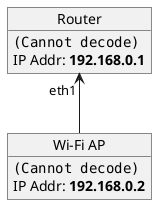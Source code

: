@startuml Demo Networking Diagram

object "Router" as router
router : <img:"networking_icons/router_circle-with-four-arrow-incoming-inside_128px.png">
router : IP Addr: **192.168.0.1**

object "Wi-Fi AP" as wifiap
wifiap : <img:"networking_icons/antenna_tower-3-legs-omni-signal_128px.png">
wifiap : IP Addr: **192.168.0.2**

router "eth1" <-- wifiap

@enduml